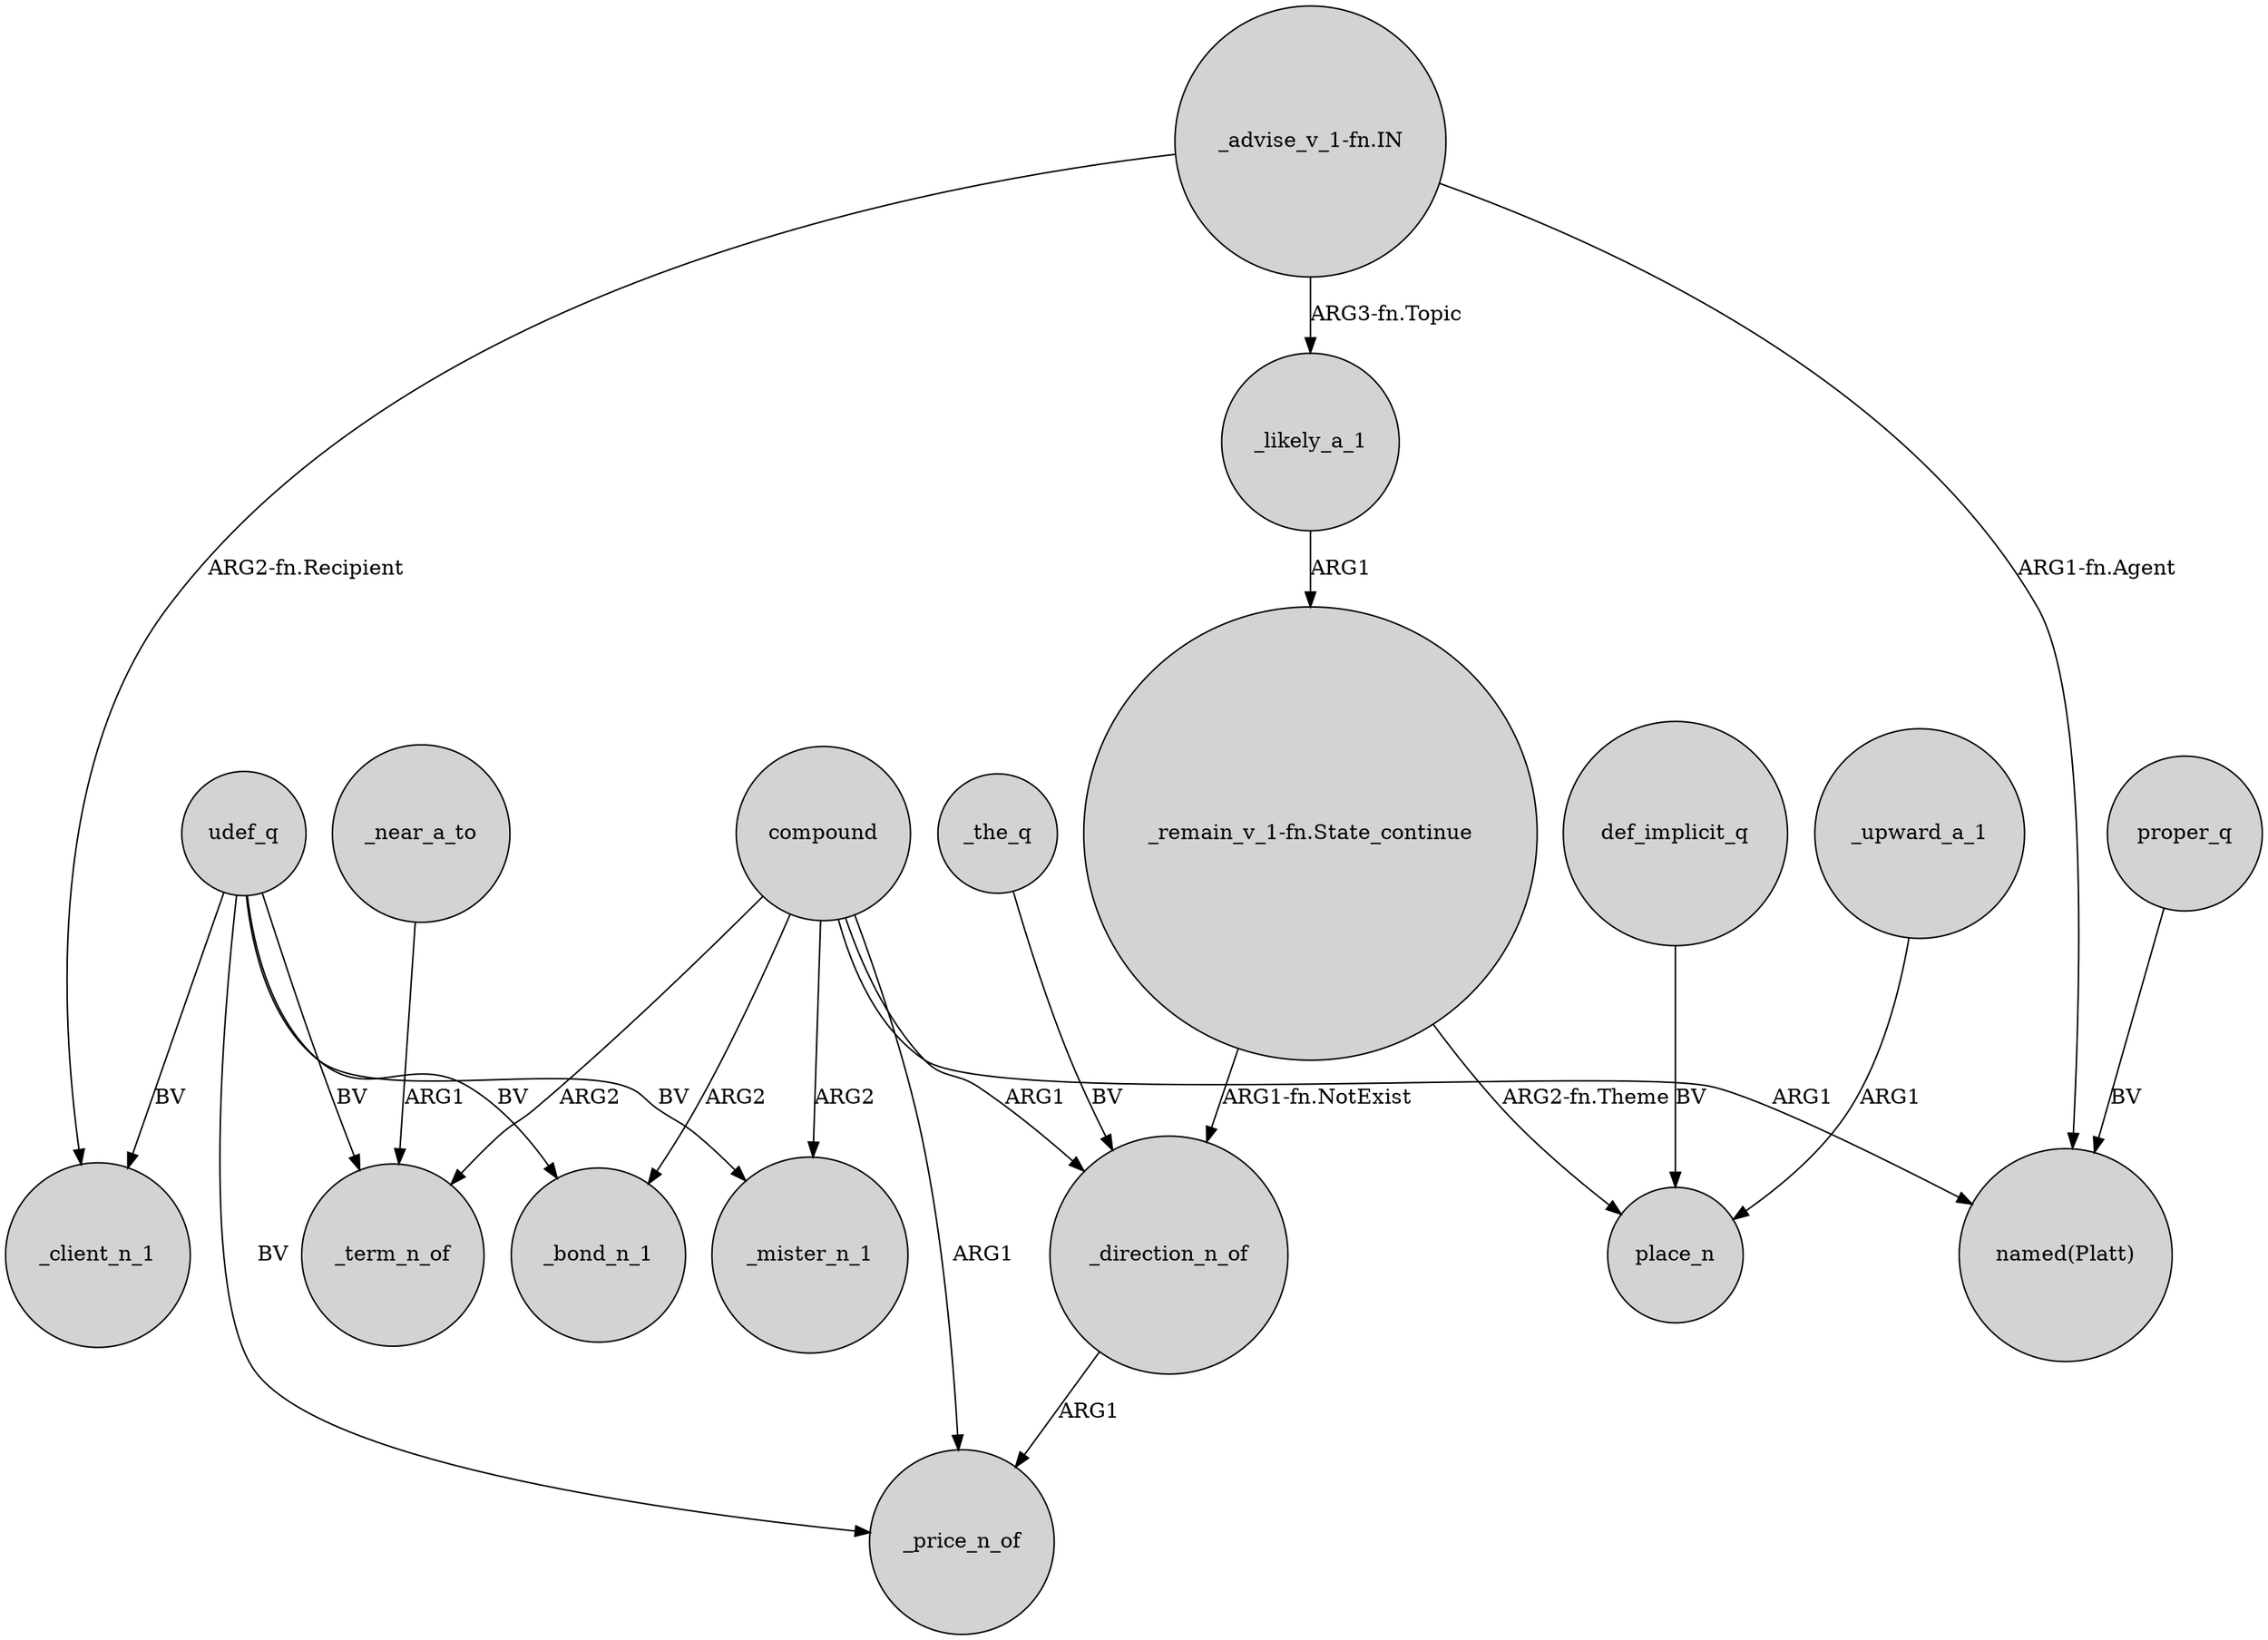 digraph {
	node [shape=circle style=filled]
	udef_q -> _price_n_of [label=BV]
	compound -> _term_n_of [label=ARG2]
	compound -> _mister_n_1 [label=ARG2]
	udef_q -> _mister_n_1 [label=BV]
	"_advise_v_1-fn.IN" -> _likely_a_1 [label="ARG3-fn.Topic"]
	_direction_n_of -> _price_n_of [label=ARG1]
	def_implicit_q -> place_n [label=BV]
	compound -> _direction_n_of [label=ARG1]
	_likely_a_1 -> "_remain_v_1-fn.State_continue" [label=ARG1]
	"_advise_v_1-fn.IN" -> _client_n_1 [label="ARG2-fn.Recipient"]
	udef_q -> _bond_n_1 [label=BV]
	_the_q -> _direction_n_of [label=BV]
	proper_q -> "named(Platt)" [label=BV]
	compound -> "named(Platt)" [label=ARG1]
	"_remain_v_1-fn.State_continue" -> place_n [label="ARG2-fn.Theme"]
	udef_q -> _term_n_of [label=BV]
	udef_q -> _client_n_1 [label=BV]
	_upward_a_1 -> place_n [label=ARG1]
	"_remain_v_1-fn.State_continue" -> _direction_n_of [label="ARG1-fn.NotExist"]
	compound -> _bond_n_1 [label=ARG2]
	_near_a_to -> _term_n_of [label=ARG1]
	"_advise_v_1-fn.IN" -> "named(Platt)" [label="ARG1-fn.Agent"]
	compound -> _price_n_of [label=ARG1]
}
